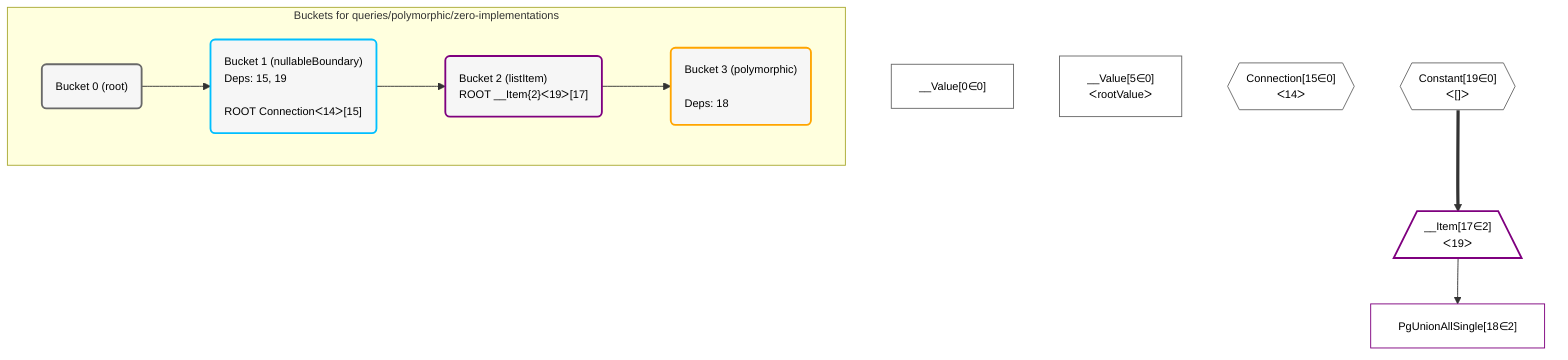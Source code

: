 %%{init: {'themeVariables': { 'fontSize': '12px'}}}%%
graph TD
    classDef path fill:#eee,stroke:#000,color:#000
    classDef plan fill:#fff,stroke-width:1px,color:#000
    classDef itemplan fill:#fff,stroke-width:2px,color:#000
    classDef unbatchedplan fill:#dff,stroke-width:1px,color:#000
    classDef sideeffectplan fill:#fcc,stroke-width:2px,color:#000
    classDef bucket fill:#f6f6f6,color:#000,stroke-width:2px,text-align:left


    %% plan dependencies
    __Value0["__Value[0∈0]"]:::plan
    __Value5["__Value[5∈0]<br />ᐸrootValueᐳ"]:::plan
    Connection15{{"Connection[15∈0]<br />ᐸ14ᐳ"}}:::plan
    Constant19{{"Constant[19∈0]<br />ᐸ[]ᐳ"}}:::plan
    __Item17[/"__Item[17∈2]<br />ᐸ19ᐳ"\]:::itemplan
    Constant19 ==> __Item17
    PgUnionAllSingle18["PgUnionAllSingle[18∈2]"]:::plan
    __Item17 --> PgUnionAllSingle18

    %% define steps

    subgraph "Buckets for queries/polymorphic/zero-implementations"
    Bucket0("Bucket 0 (root)"):::bucket
    classDef bucket0 stroke:#696969
    class Bucket0,__Value0,__Value5,Connection15,Constant19 bucket0
    Bucket1("Bucket 1 (nullableBoundary)<br />Deps: 15, 19<br /><br />ROOT Connectionᐸ14ᐳ[15]"):::bucket
    classDef bucket1 stroke:#00bfff
    class Bucket1 bucket1
    Bucket2("Bucket 2 (listItem)<br />ROOT __Item{2}ᐸ19ᐳ[17]"):::bucket
    classDef bucket2 stroke:#7f007f
    class Bucket2,__Item17,PgUnionAllSingle18 bucket2
    Bucket3("Bucket 3 (polymorphic)<br /><br />Deps: 18"):::bucket
    classDef bucket3 stroke:#ffa500
    class Bucket3 bucket3
    Bucket0 --> Bucket1
    Bucket1 --> Bucket2
    Bucket2 --> Bucket3
    end